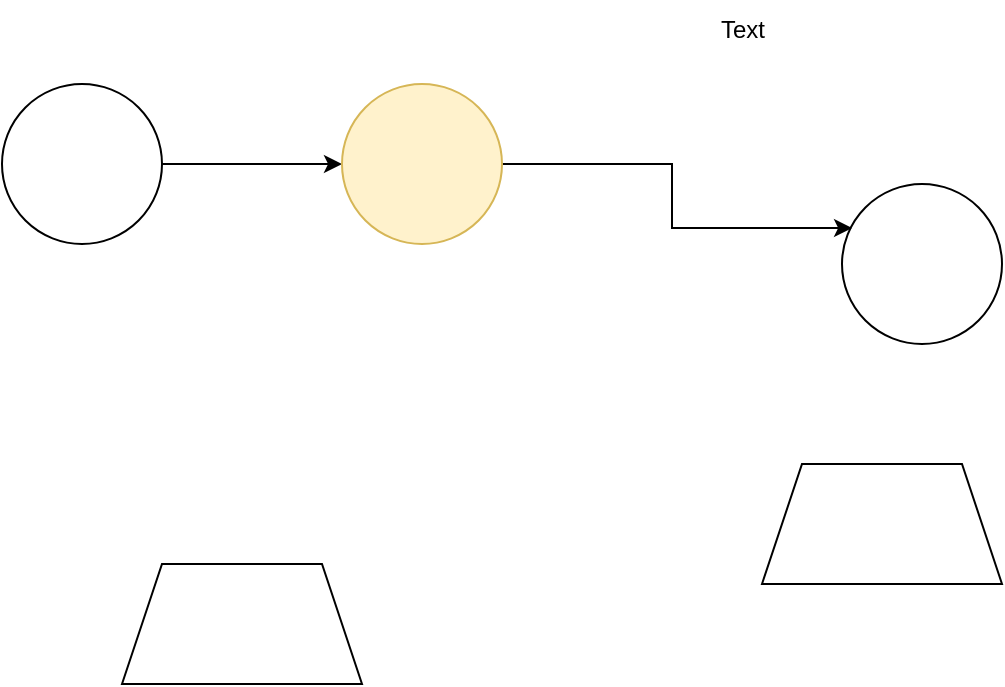 <mxfile version="27.0.9">
  <diagram name="페이지-1" id="KLZvoCUKnNa2LL1XJty3">
    <mxGraphModel dx="1426" dy="849" grid="1" gridSize="10" guides="1" tooltips="1" connect="1" arrows="1" fold="1" page="1" pageScale="1" pageWidth="827" pageHeight="1169" math="0" shadow="0">
      <root>
        <mxCell id="0" />
        <object label="제목 없는 레이어" 이정표="" id="보안">
          <mxCell parent="0" />
        </object>
        <mxCell id="0p4FusfCMEP09p1FtQ1R-7" value="Text" style="text;html=1;align=center;verticalAlign=middle;resizable=0;points=[];autosize=1;strokeColor=none;fillColor=none;" vertex="1" parent="보안">
          <mxGeometry x="605" y="268" width="50" height="30" as="geometry" />
        </mxCell>
        <object label="" 국수="" tags="" id="0p4FusfCMEP09p1FtQ1R-8">
          <mxCell style="ellipse;whiteSpace=wrap;html=1;" vertex="1" parent="보안">
            <mxGeometry x="680" y="360" width="80" height="80" as="geometry" />
          </mxCell>
        </object>
        <mxCell id="0p4FusfCMEP09p1FtQ1R-10" style="edgeStyle=orthogonalEdgeStyle;rounded=0;orthogonalLoop=1;jettySize=auto;html=1;entryX=0.063;entryY=0.275;entryDx=0;entryDy=0;entryPerimeter=0;" edge="1" parent="보안" source="0p4FusfCMEP09p1FtQ1R-2" target="0p4FusfCMEP09p1FtQ1R-8">
          <mxGeometry relative="1" as="geometry" />
        </mxCell>
        <object label="" id="1">
          <mxCell parent="0" />
        </object>
        <mxCell id="0p4FusfCMEP09p1FtQ1R-9" style="edgeStyle=orthogonalEdgeStyle;rounded=0;orthogonalLoop=1;jettySize=auto;html=1;" edge="1" parent="1" source="0p4FusfCMEP09p1FtQ1R-1" target="0p4FusfCMEP09p1FtQ1R-2">
          <mxGeometry relative="1" as="geometry" />
        </mxCell>
        <object label="" dark="" tags="" link="data:action/json,{&quot;actions&quot;:[{&quot;toggle&quot;:{&quot;tags&quot;:[&quot;step3&quot;]}}]}" id="0p4FusfCMEP09p1FtQ1R-1">
          <mxCell style="ellipse;whiteSpace=wrap;html=1;" vertex="1" parent="1">
            <mxGeometry x="260" y="310" width="80" height="80" as="geometry" />
          </mxCell>
        </object>
        <UserObject label="" link="https://www.notion.so/217ba2a4b6e28097ae46cf0185b8bd0b?source=copy_link" linkTarget="_blank" 보안="" tags="보안 step3" id="0p4FusfCMEP09p1FtQ1R-2">
          <mxCell style="ellipse;whiteSpace=wrap;html=1;fillColor=#fff2cc;strokeColor=#d6b656;" vertex="1" parent="1">
            <mxGeometry x="430" y="310" width="80" height="80" as="geometry" />
          </mxCell>
        </UserObject>
        <mxCell id="0p4FusfCMEP09p1FtQ1R-11" value="Step3" parent="0" />
        <UserObject label="" tags="" id="0p4FusfCMEP09p1FtQ1R-12">
          <mxCell style="shape=trapezoid;perimeter=trapezoidPerimeter;whiteSpace=wrap;html=1;fixedSize=1;" vertex="1" parent="0p4FusfCMEP09p1FtQ1R-11">
            <mxGeometry x="640" y="500" width="120" height="60" as="geometry" />
          </mxCell>
        </UserObject>
        <UserObject label="" link="data:action/json,{&quot;actions&quot;:[{&quot;toggle&quot;:{&quot;tags&quot;:[&quot;step3&quot;]}}]}" id="0p4FusfCMEP09p1FtQ1R-13">
          <mxCell style="shape=trapezoid;perimeter=trapezoidPerimeter;whiteSpace=wrap;html=1;fixedSize=1;" vertex="1" parent="0p4FusfCMEP09p1FtQ1R-11">
            <mxGeometry x="320" y="550" width="120" height="60" as="geometry" />
          </mxCell>
        </UserObject>
      </root>
    </mxGraphModel>
  </diagram>
</mxfile>
